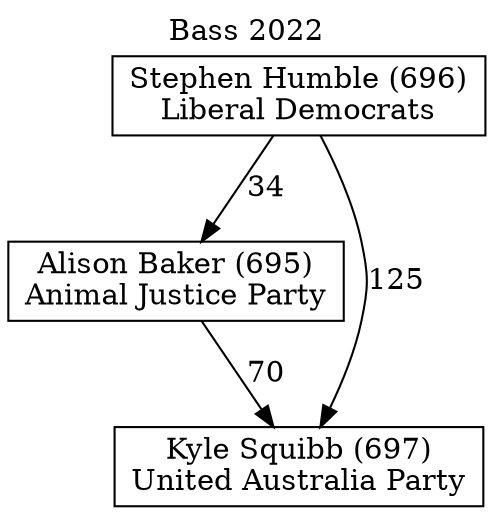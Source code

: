 // House preference flow
digraph "Kyle Squibb (697)_Bass_2022" {
	graph [label="Bass 2022" labelloc=t mclimit=10]
	node [shape=box]
	"Stephen Humble (696)" [label="Stephen Humble (696)
Liberal Democrats"]
	"Alison Baker (695)" [label="Alison Baker (695)
Animal Justice Party"]
	"Kyle Squibb (697)" [label="Kyle Squibb (697)
United Australia Party"]
	"Alison Baker (695)" -> "Kyle Squibb (697)" [label=70]
	"Stephen Humble (696)" -> "Kyle Squibb (697)" [label=125]
	"Stephen Humble (696)" -> "Alison Baker (695)" [label=34]
}
